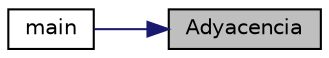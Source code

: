 digraph "Adyacencia"
{
 // LATEX_PDF_SIZE
  edge [fontname="Helvetica",fontsize="10",labelfontname="Helvetica",labelfontsize="10"];
  node [fontname="Helvetica",fontsize="10",shape=record];
  rankdir="RL";
  Node1 [label="Adyacencia",height=0.2,width=0.4,color="black", fillcolor="grey75", style="filled", fontcolor="black",tooltip="Ingresar el numero de adyacencias que hay en el grafo."];
  Node1 -> Node2 [dir="back",color="midnightblue",fontsize="10",style="solid",fontname="Helvetica"];
  Node2 [label="main",height=0.2,width=0.4,color="black", fillcolor="white", style="filled",URL="$_principal_8c.html#a0ddf1224851353fc92bfbff6f499fa97",tooltip=" "];
}

